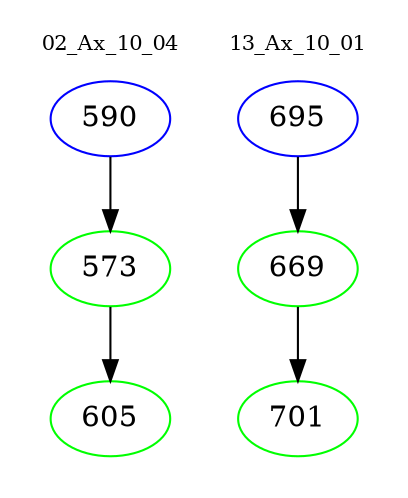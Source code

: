 digraph{
subgraph cluster_0 {
color = white
label = "02_Ax_10_04";
fontsize=10;
T0_590 [label="590", color="blue"]
T0_590 -> T0_573 [color="black"]
T0_573 [label="573", color="green"]
T0_573 -> T0_605 [color="black"]
T0_605 [label="605", color="green"]
}
subgraph cluster_1 {
color = white
label = "13_Ax_10_01";
fontsize=10;
T1_695 [label="695", color="blue"]
T1_695 -> T1_669 [color="black"]
T1_669 [label="669", color="green"]
T1_669 -> T1_701 [color="black"]
T1_701 [label="701", color="green"]
}
}
